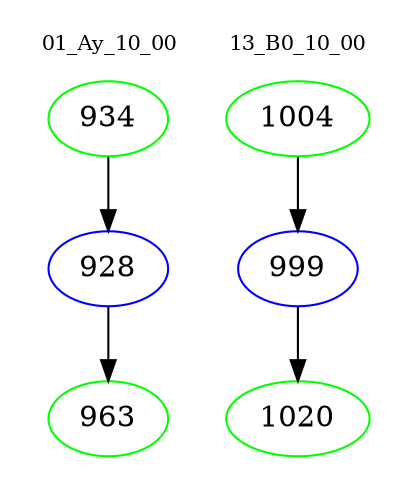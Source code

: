digraph{
subgraph cluster_0 {
color = white
label = "01_Ay_10_00";
fontsize=10;
T0_934 [label="934", color="green"]
T0_934 -> T0_928 [color="black"]
T0_928 [label="928", color="blue"]
T0_928 -> T0_963 [color="black"]
T0_963 [label="963", color="green"]
}
subgraph cluster_1 {
color = white
label = "13_B0_10_00";
fontsize=10;
T1_1004 [label="1004", color="green"]
T1_1004 -> T1_999 [color="black"]
T1_999 [label="999", color="blue"]
T1_999 -> T1_1020 [color="black"]
T1_1020 [label="1020", color="green"]
}
}
